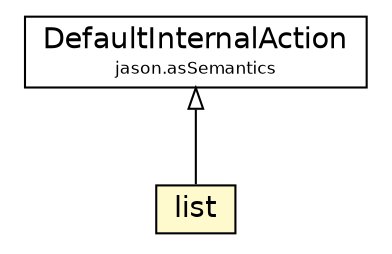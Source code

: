 #!/usr/local/bin/dot
#
# Class diagram 
# Generated by UMLGraph version 5.1 (http://www.umlgraph.org/)
#

digraph G {
	edge [fontname="Helvetica",fontsize=10,labelfontname="Helvetica",labelfontsize=10];
	node [fontname="Helvetica",fontsize=10,shape=plaintext];
	nodesep=0.25;
	ranksep=0.5;
	// jason.asSemantics.DefaultInternalAction
	c55720 [label=<<table title="jason.asSemantics.DefaultInternalAction" border="0" cellborder="1" cellspacing="0" cellpadding="2" port="p" href="../asSemantics/DefaultInternalAction.html">
		<tr><td><table border="0" cellspacing="0" cellpadding="1">
<tr><td align="center" balign="center"> DefaultInternalAction </td></tr>
<tr><td align="center" balign="center"><font point-size="8.0"> jason.asSemantics </font></td></tr>
		</table></td></tr>
		</table>>, fontname="Helvetica", fontcolor="black", fontsize=14.0];
	// jason.stdlib.list
	c55909 [label=<<table title="jason.stdlib.list" border="0" cellborder="1" cellspacing="0" cellpadding="2" port="p" bgcolor="lemonChiffon" href="./list.html">
		<tr><td><table border="0" cellspacing="0" cellpadding="1">
<tr><td align="center" balign="center"> list </td></tr>
		</table></td></tr>
		</table>>, fontname="Helvetica", fontcolor="black", fontsize=14.0];
	//jason.stdlib.list extends jason.asSemantics.DefaultInternalAction
	c55720:p -> c55909:p [dir=back,arrowtail=empty];
}

